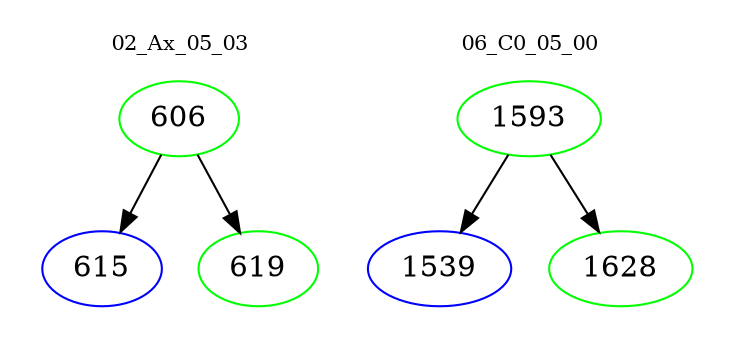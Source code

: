 digraph{
subgraph cluster_0 {
color = white
label = "02_Ax_05_03";
fontsize=10;
T0_606 [label="606", color="green"]
T0_606 -> T0_615 [color="black"]
T0_615 [label="615", color="blue"]
T0_606 -> T0_619 [color="black"]
T0_619 [label="619", color="green"]
}
subgraph cluster_1 {
color = white
label = "06_C0_05_00";
fontsize=10;
T1_1593 [label="1593", color="green"]
T1_1593 -> T1_1539 [color="black"]
T1_1539 [label="1539", color="blue"]
T1_1593 -> T1_1628 [color="black"]
T1_1628 [label="1628", color="green"]
}
}
